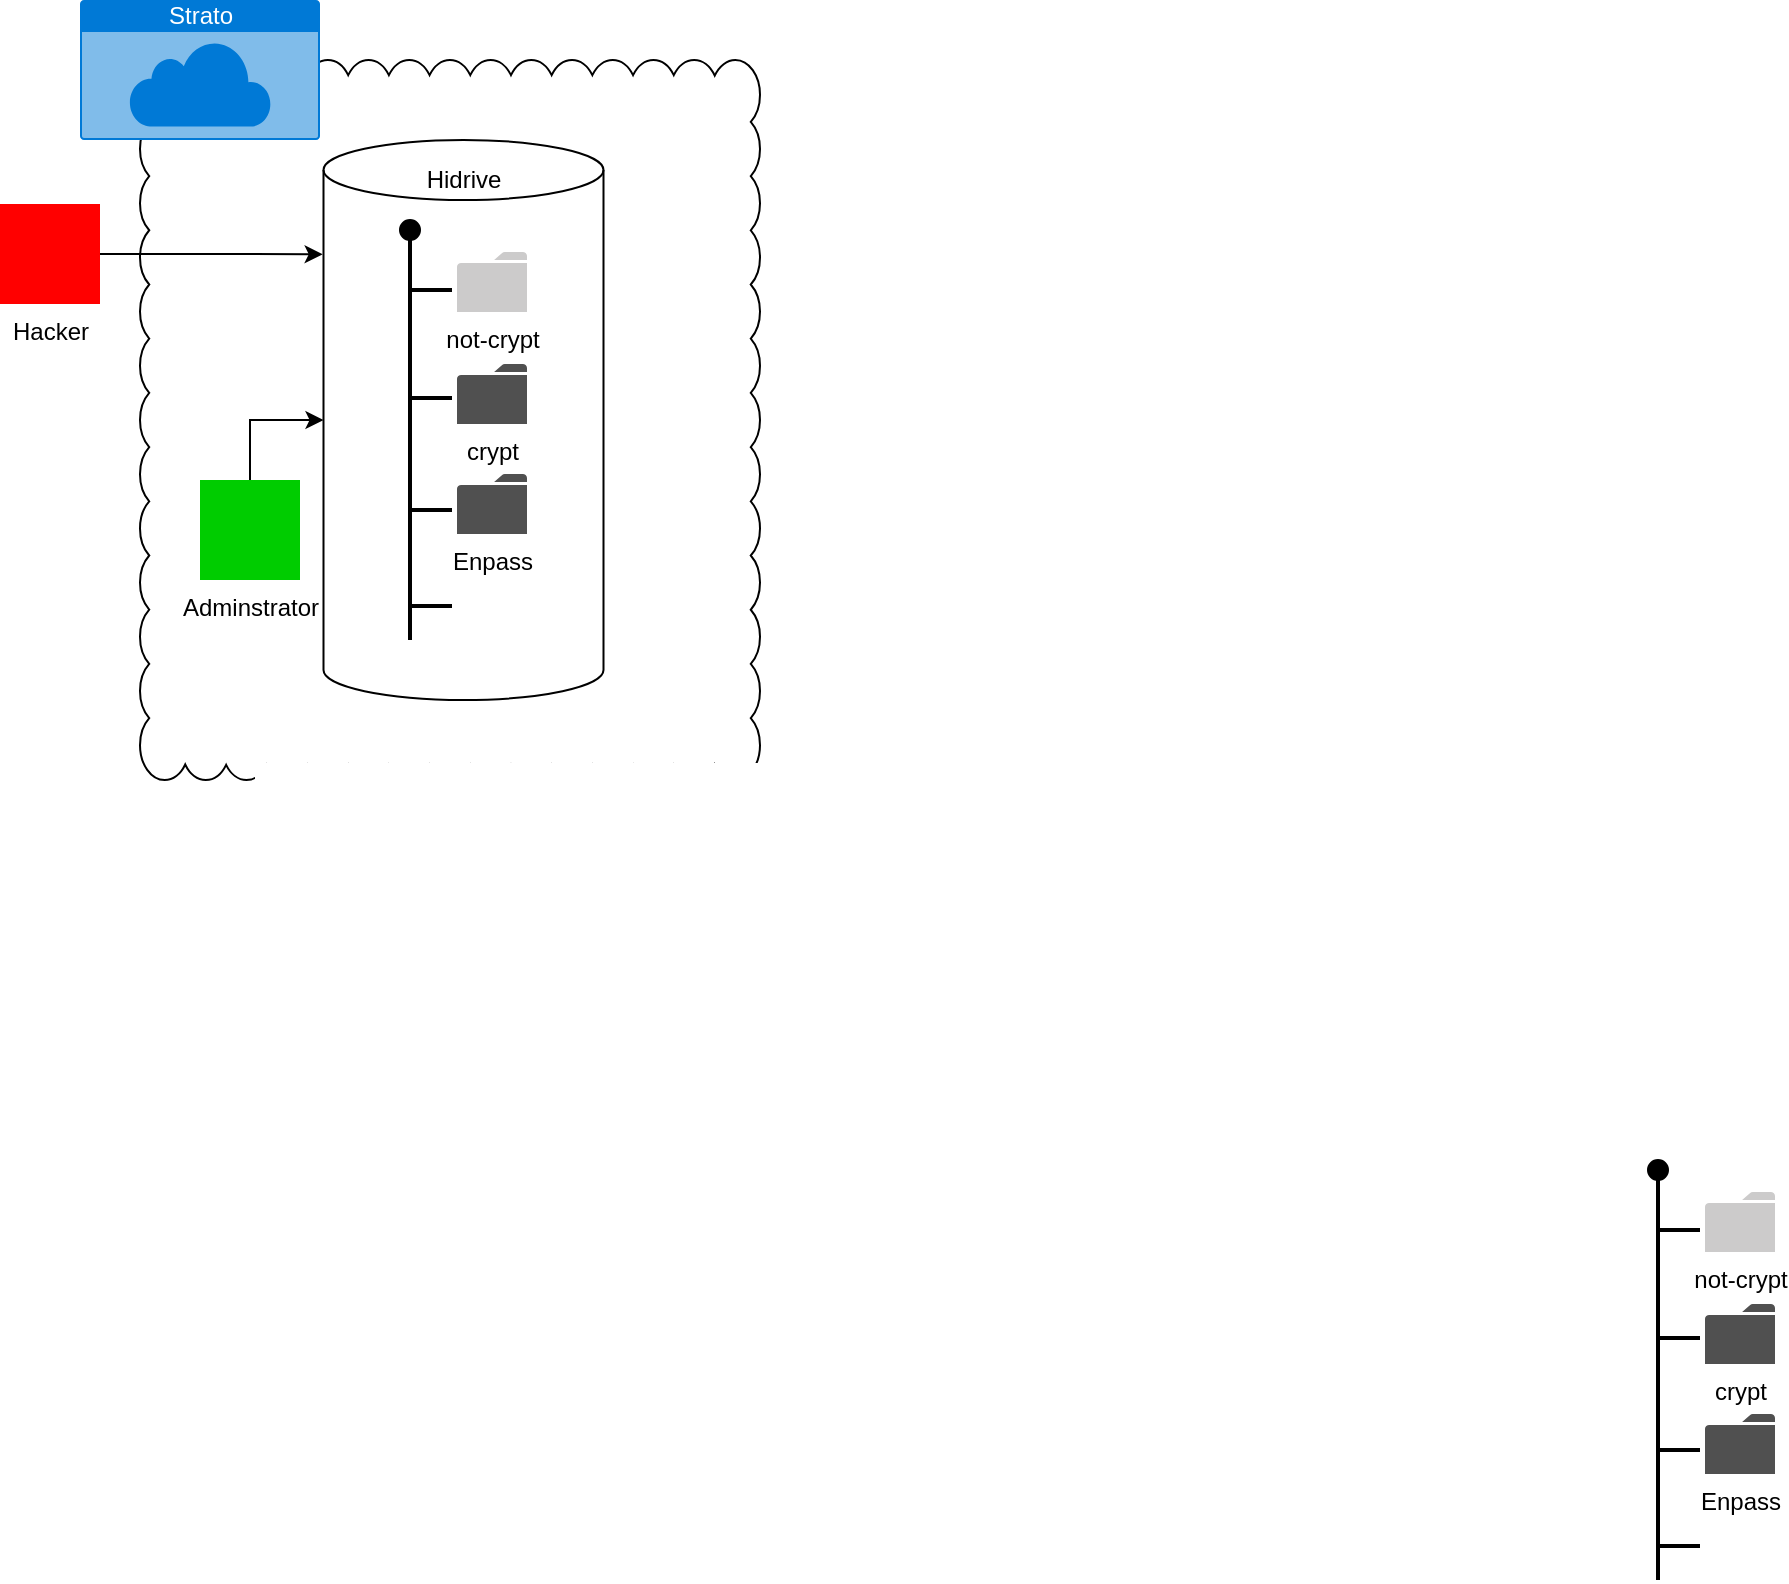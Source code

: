 <mxfile version="14.9.8" type="github">
  <diagram id="NF41fwJBHrFBT2bmCtrb" name="Page-1">
    <mxGraphModel dx="3100" dy="1310" grid="1" gridSize="10" guides="1" tooltips="1" connect="1" arrows="1" fold="1" page="1" pageScale="1" pageWidth="827" pageHeight="1169" math="0" shadow="0">
      <root>
        <mxCell id="0" />
        <mxCell id="1" parent="0" />
        <mxCell id="iZ1G9EmSAlIcvluXOjY9-2" value="" style="whiteSpace=wrap;html=1;shape=mxgraph.basic.cloud_rect" vertex="1" parent="1">
          <mxGeometry x="-680" y="100" width="310" height="360" as="geometry" />
        </mxCell>
        <mxCell id="iZ1G9EmSAlIcvluXOjY9-4" value="Strato" style="html=1;strokeColor=none;fillColor=#0079D6;labelPosition=center;verticalLabelPosition=middle;verticalAlign=top;align=center;fontSize=12;outlineConnect=0;spacingTop=-6;fontColor=#FFFFFF;shape=mxgraph.sitemap.cloud;" vertex="1" parent="1">
          <mxGeometry x="-710" y="70" width="120" height="70" as="geometry" />
        </mxCell>
        <mxCell id="iZ1G9EmSAlIcvluXOjY9-5" value="" style="shape=cylinder3;whiteSpace=wrap;html=1;boundedLbl=1;backgroundOutline=1;size=15;" vertex="1" parent="1">
          <mxGeometry x="-588.25" y="140" width="140" height="280" as="geometry" />
        </mxCell>
        <mxCell id="iZ1G9EmSAlIcvluXOjY9-27" value="" style="group" vertex="1" connectable="0" parent="1">
          <mxGeometry x="74" y="650" width="63.5" height="210" as="geometry" />
        </mxCell>
        <mxCell id="iZ1G9EmSAlIcvluXOjY9-9" value="" style="line;strokeWidth=2;direction=south;html=1;" vertex="1" parent="iZ1G9EmSAlIcvluXOjY9-27">
          <mxGeometry x="46" y="40" height="160" as="geometry" />
        </mxCell>
        <mxCell id="iZ1G9EmSAlIcvluXOjY9-13" value="" style="line;strokeWidth=2;direction=south;html=1;" vertex="1" parent="iZ1G9EmSAlIcvluXOjY9-27">
          <mxGeometry y="10" width="10" height="200" as="geometry" />
        </mxCell>
        <mxCell id="iZ1G9EmSAlIcvluXOjY9-14" value="" style="line;strokeWidth=2;html=1;perimeter=backbonePerimeter;points=[];outlineConnect=0;" vertex="1" parent="iZ1G9EmSAlIcvluXOjY9-27">
          <mxGeometry x="6" y="30" width="20" height="10" as="geometry" />
        </mxCell>
        <mxCell id="iZ1G9EmSAlIcvluXOjY9-15" value="" style="line;strokeWidth=2;html=1;perimeter=backbonePerimeter;points=[];outlineConnect=0;" vertex="1" parent="iZ1G9EmSAlIcvluXOjY9-27">
          <mxGeometry x="6" y="84" width="20" height="10" as="geometry" />
        </mxCell>
        <mxCell id="iZ1G9EmSAlIcvluXOjY9-16" value="" style="line;strokeWidth=2;html=1;perimeter=backbonePerimeter;points=[];outlineConnect=0;" vertex="1" parent="iZ1G9EmSAlIcvluXOjY9-27">
          <mxGeometry x="6" y="140" width="20" height="10" as="geometry" />
        </mxCell>
        <mxCell id="iZ1G9EmSAlIcvluXOjY9-17" value="" style="line;strokeWidth=2;html=1;perimeter=backbonePerimeter;points=[];outlineConnect=0;" vertex="1" parent="iZ1G9EmSAlIcvluXOjY9-27">
          <mxGeometry x="6" y="188" width="20" height="10" as="geometry" />
        </mxCell>
        <mxCell id="iZ1G9EmSAlIcvluXOjY9-18" value="" style="ellipse;whiteSpace=wrap;html=1;aspect=fixed;fillColor=#000000;" vertex="1" parent="iZ1G9EmSAlIcvluXOjY9-27">
          <mxGeometry width="10" height="10" as="geometry" />
        </mxCell>
        <mxCell id="iZ1G9EmSAlIcvluXOjY9-22" value="not-crypt" style="pointerEvents=1;shadow=0;dashed=0;html=1;strokeColor=none;labelPosition=center;verticalLabelPosition=bottom;verticalAlign=top;outlineConnect=0;align=center;shape=mxgraph.office.concepts.folder;fillColor=#CCCBCB;" vertex="1" parent="iZ1G9EmSAlIcvluXOjY9-27">
          <mxGeometry x="28.5" y="16" width="35" height="30" as="geometry" />
        </mxCell>
        <mxCell id="iZ1G9EmSAlIcvluXOjY9-23" value="crypt" style="pointerEvents=1;shadow=0;dashed=0;html=1;strokeColor=none;fillColor=#505050;labelPosition=center;verticalLabelPosition=bottom;verticalAlign=top;outlineConnect=0;align=center;shape=mxgraph.office.concepts.folder;" vertex="1" parent="iZ1G9EmSAlIcvluXOjY9-27">
          <mxGeometry x="28.5" y="72" width="35" height="30" as="geometry" />
        </mxCell>
        <mxCell id="iZ1G9EmSAlIcvluXOjY9-24" value="Enpass" style="pointerEvents=1;shadow=0;dashed=0;html=1;strokeColor=none;fillColor=#505050;labelPosition=center;verticalLabelPosition=bottom;verticalAlign=top;outlineConnect=0;align=center;shape=mxgraph.office.concepts.folder;" vertex="1" parent="iZ1G9EmSAlIcvluXOjY9-27">
          <mxGeometry x="28.5" y="127" width="35" height="30" as="geometry" />
        </mxCell>
        <mxCell id="iZ1G9EmSAlIcvluXOjY9-28" value="" style="group" vertex="1" connectable="0" parent="1">
          <mxGeometry x="-550" y="180" width="63.5" height="210" as="geometry" />
        </mxCell>
        <mxCell id="iZ1G9EmSAlIcvluXOjY9-29" value="" style="line;strokeWidth=2;direction=south;html=1;" vertex="1" parent="iZ1G9EmSAlIcvluXOjY9-28">
          <mxGeometry x="46" y="40" height="160" as="geometry" />
        </mxCell>
        <mxCell id="iZ1G9EmSAlIcvluXOjY9-30" value="" style="line;strokeWidth=2;direction=south;html=1;" vertex="1" parent="iZ1G9EmSAlIcvluXOjY9-28">
          <mxGeometry y="10" width="10" height="200" as="geometry" />
        </mxCell>
        <mxCell id="iZ1G9EmSAlIcvluXOjY9-31" value="" style="line;strokeWidth=2;html=1;perimeter=backbonePerimeter;points=[];outlineConnect=0;" vertex="1" parent="iZ1G9EmSAlIcvluXOjY9-28">
          <mxGeometry x="6" y="30" width="20" height="10" as="geometry" />
        </mxCell>
        <mxCell id="iZ1G9EmSAlIcvluXOjY9-32" value="" style="line;strokeWidth=2;html=1;perimeter=backbonePerimeter;points=[];outlineConnect=0;" vertex="1" parent="iZ1G9EmSAlIcvluXOjY9-28">
          <mxGeometry x="6" y="84" width="20" height="10" as="geometry" />
        </mxCell>
        <mxCell id="iZ1G9EmSAlIcvluXOjY9-33" value="" style="line;strokeWidth=2;html=1;perimeter=backbonePerimeter;points=[];outlineConnect=0;" vertex="1" parent="iZ1G9EmSAlIcvluXOjY9-28">
          <mxGeometry x="6" y="140" width="20" height="10" as="geometry" />
        </mxCell>
        <mxCell id="iZ1G9EmSAlIcvluXOjY9-34" value="" style="line;strokeWidth=2;html=1;perimeter=backbonePerimeter;points=[];outlineConnect=0;" vertex="1" parent="iZ1G9EmSAlIcvluXOjY9-28">
          <mxGeometry x="6" y="188" width="20" height="10" as="geometry" />
        </mxCell>
        <mxCell id="iZ1G9EmSAlIcvluXOjY9-35" value="" style="ellipse;whiteSpace=wrap;html=1;aspect=fixed;fillColor=#000000;" vertex="1" parent="iZ1G9EmSAlIcvluXOjY9-28">
          <mxGeometry width="10" height="10" as="geometry" />
        </mxCell>
        <mxCell id="iZ1G9EmSAlIcvluXOjY9-36" value="not-crypt" style="pointerEvents=1;shadow=0;dashed=0;html=1;strokeColor=none;labelPosition=center;verticalLabelPosition=bottom;verticalAlign=top;outlineConnect=0;align=center;shape=mxgraph.office.concepts.folder;fillColor=#CCCBCB;" vertex="1" parent="iZ1G9EmSAlIcvluXOjY9-28">
          <mxGeometry x="28.5" y="16" width="35" height="30" as="geometry" />
        </mxCell>
        <mxCell id="iZ1G9EmSAlIcvluXOjY9-37" value="crypt" style="pointerEvents=1;shadow=0;dashed=0;html=1;strokeColor=none;fillColor=#505050;labelPosition=center;verticalLabelPosition=bottom;verticalAlign=top;outlineConnect=0;align=center;shape=mxgraph.office.concepts.folder;" vertex="1" parent="iZ1G9EmSAlIcvluXOjY9-28">
          <mxGeometry x="28.5" y="72" width="35" height="30" as="geometry" />
        </mxCell>
        <mxCell id="iZ1G9EmSAlIcvluXOjY9-38" value="Enpass" style="pointerEvents=1;shadow=0;dashed=0;html=1;strokeColor=none;fillColor=#505050;labelPosition=center;verticalLabelPosition=bottom;verticalAlign=top;outlineConnect=0;align=center;shape=mxgraph.office.concepts.folder;" vertex="1" parent="iZ1G9EmSAlIcvluXOjY9-28">
          <mxGeometry x="28.5" y="127" width="35" height="30" as="geometry" />
        </mxCell>
        <mxCell id="iZ1G9EmSAlIcvluXOjY9-39" value="&lt;div&gt;Hidrive&lt;/div&gt;" style="text;html=1;strokeColor=none;fillColor=none;align=center;verticalAlign=middle;whiteSpace=wrap;rounded=0;" vertex="1" parent="1">
          <mxGeometry x="-538.25" y="150" width="40" height="20" as="geometry" />
        </mxCell>
        <mxCell id="iZ1G9EmSAlIcvluXOjY9-42" style="edgeStyle=orthogonalEdgeStyle;rounded=0;orthogonalLoop=1;jettySize=auto;html=1;exitX=0.5;exitY=0;exitDx=0;exitDy=0;" edge="1" parent="1" source="iZ1G9EmSAlIcvluXOjY9-41" target="iZ1G9EmSAlIcvluXOjY9-5">
          <mxGeometry relative="1" as="geometry" />
        </mxCell>
        <mxCell id="iZ1G9EmSAlIcvluXOjY9-41" value="Adminstrator" style="shape=image;html=1;verticalAlign=top;verticalLabelPosition=bottom;labelBackgroundColor=#ffffff;imageAspect=0;aspect=fixed;image=https://cdn0.iconfinder.com/data/icons/users-android-l-lollipop-icon-pack/24/user-128.png;strokeWidth=2;fillColor=#000000;imageBackground=#00CC00;" vertex="1" parent="1">
          <mxGeometry x="-650" y="310" width="50" height="50" as="geometry" />
        </mxCell>
        <mxCell id="iZ1G9EmSAlIcvluXOjY9-50" style="edgeStyle=orthogonalEdgeStyle;rounded=0;orthogonalLoop=1;jettySize=auto;html=1;entryX=-0.003;entryY=0.204;entryDx=0;entryDy=0;entryPerimeter=0;" edge="1" parent="1" source="iZ1G9EmSAlIcvluXOjY9-43" target="iZ1G9EmSAlIcvluXOjY9-5">
          <mxGeometry relative="1" as="geometry" />
        </mxCell>
        <mxCell id="iZ1G9EmSAlIcvluXOjY9-43" value="Hacker" style="shape=image;html=1;verticalAlign=top;verticalLabelPosition=bottom;labelBackgroundColor=#ffffff;imageAspect=0;aspect=fixed;image=https://cdn0.iconfinder.com/data/icons/users-android-l-lollipop-icon-pack/24/user-128.png;strokeWidth=2;fillColor=#000000;imageBackground=#FF0000;" vertex="1" parent="1">
          <mxGeometry x="-750" y="172" width="50" height="50" as="geometry" />
        </mxCell>
      </root>
    </mxGraphModel>
  </diagram>
</mxfile>
